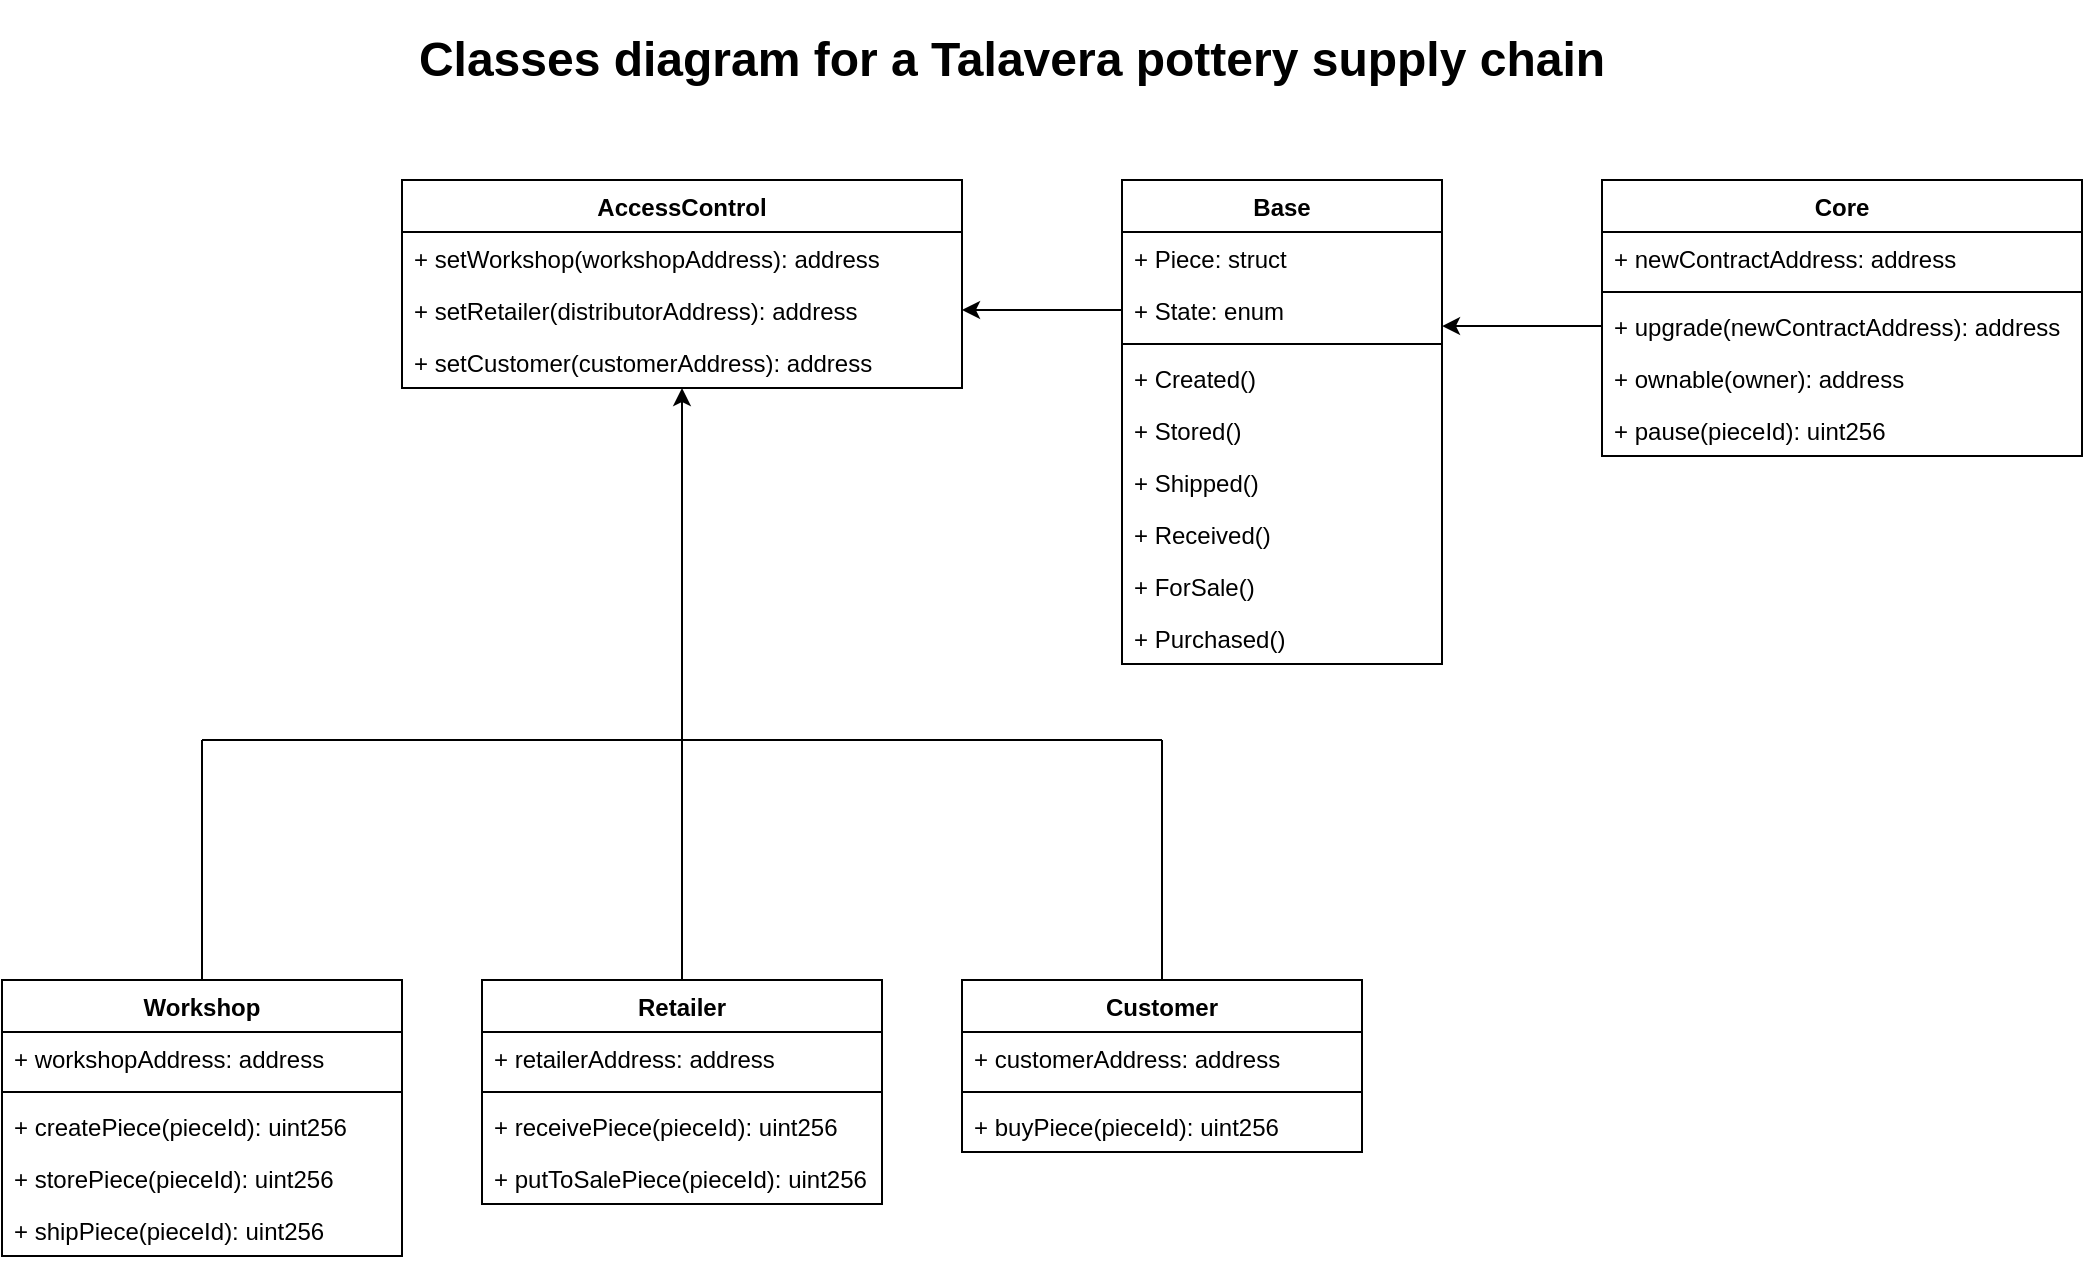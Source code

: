 <mxfile version="17.4.4" type="device"><diagram id="U3PlKrFdA0fjICIGdgNk" name="Page-1"><mxGraphModel dx="1108" dy="432" grid="1" gridSize="10" guides="1" tooltips="1" connect="1" arrows="1" fold="1" page="1" pageScale="1" pageWidth="1100" pageHeight="850" math="0" shadow="0"><root><mxCell id="0"/><mxCell id="1" parent="0"/><mxCell id="Zw-tFZFm8e0QOO2ZytR7-1" value="&lt;h1 align=&quot;center&quot;&gt;Classes diagram for a Talavera pottery supply chain&lt;br&gt;&lt;/h1&gt;" style="text;html=1;strokeColor=none;fillColor=none;spacing=5;spacingTop=-20;whiteSpace=wrap;overflow=hidden;rounded=0;align=center;" vertex="1" parent="1"><mxGeometry x="40" y="40" width="1010" height="50" as="geometry"/></mxCell><mxCell id="Zw-tFZFm8e0QOO2ZytR7-6" value="AccessControl" style="swimlane;fontStyle=1;childLayout=stackLayout;horizontal=1;startSize=26;fillColor=none;horizontalStack=0;resizeParent=1;resizeParentMax=0;resizeLast=0;collapsible=1;marginBottom=0;" vertex="1" parent="1"><mxGeometry x="240" y="120" width="280" height="104" as="geometry"/></mxCell><mxCell id="Zw-tFZFm8e0QOO2ZytR7-7" value="+ setWorkshop(workshopAddress): address" style="text;strokeColor=none;fillColor=none;align=left;verticalAlign=top;spacingLeft=4;spacingRight=4;overflow=hidden;rotatable=0;points=[[0,0.5],[1,0.5]];portConstraint=eastwest;" vertex="1" parent="Zw-tFZFm8e0QOO2ZytR7-6"><mxGeometry y="26" width="280" height="26" as="geometry"/></mxCell><mxCell id="Zw-tFZFm8e0QOO2ZytR7-8" value="+ setRetailer(distributorAddress): address" style="text;strokeColor=none;fillColor=none;align=left;verticalAlign=top;spacingLeft=4;spacingRight=4;overflow=hidden;rotatable=0;points=[[0,0.5],[1,0.5]];portConstraint=eastwest;" vertex="1" parent="Zw-tFZFm8e0QOO2ZytR7-6"><mxGeometry y="52" width="280" height="26" as="geometry"/></mxCell><mxCell id="Zw-tFZFm8e0QOO2ZytR7-9" value="+ setCustomer(customerAddress): address" style="text;strokeColor=none;fillColor=none;align=left;verticalAlign=top;spacingLeft=4;spacingRight=4;overflow=hidden;rotatable=0;points=[[0,0.5],[1,0.5]];portConstraint=eastwest;" vertex="1" parent="Zw-tFZFm8e0QOO2ZytR7-6"><mxGeometry y="78" width="280" height="26" as="geometry"/></mxCell><mxCell id="Zw-tFZFm8e0QOO2ZytR7-10" value="Workshop" style="swimlane;fontStyle=1;align=center;verticalAlign=top;childLayout=stackLayout;horizontal=1;startSize=26;horizontalStack=0;resizeParent=1;resizeParentMax=0;resizeLast=0;collapsible=1;marginBottom=0;" vertex="1" parent="1"><mxGeometry x="40" y="520" width="200" height="138" as="geometry"/></mxCell><mxCell id="Zw-tFZFm8e0QOO2ZytR7-11" value="+ workshopAddress: address" style="text;strokeColor=none;fillColor=none;align=left;verticalAlign=top;spacingLeft=4;spacingRight=4;overflow=hidden;rotatable=0;points=[[0,0.5],[1,0.5]];portConstraint=eastwest;" vertex="1" parent="Zw-tFZFm8e0QOO2ZytR7-10"><mxGeometry y="26" width="200" height="26" as="geometry"/></mxCell><mxCell id="Zw-tFZFm8e0QOO2ZytR7-12" value="" style="line;strokeWidth=1;fillColor=none;align=left;verticalAlign=middle;spacingTop=-1;spacingLeft=3;spacingRight=3;rotatable=0;labelPosition=right;points=[];portConstraint=eastwest;" vertex="1" parent="Zw-tFZFm8e0QOO2ZytR7-10"><mxGeometry y="52" width="200" height="8" as="geometry"/></mxCell><mxCell id="Zw-tFZFm8e0QOO2ZytR7-13" value="+ createPiece(pieceId): uint256" style="text;strokeColor=none;fillColor=none;align=left;verticalAlign=top;spacingLeft=4;spacingRight=4;overflow=hidden;rotatable=0;points=[[0,0.5],[1,0.5]];portConstraint=eastwest;" vertex="1" parent="Zw-tFZFm8e0QOO2ZytR7-10"><mxGeometry y="60" width="200" height="26" as="geometry"/></mxCell><mxCell id="Zw-tFZFm8e0QOO2ZytR7-16" value="+ storePiece(pieceId): uint256" style="text;strokeColor=none;fillColor=none;align=left;verticalAlign=top;spacingLeft=4;spacingRight=4;overflow=hidden;rotatable=0;points=[[0,0.5],[1,0.5]];portConstraint=eastwest;" vertex="1" parent="Zw-tFZFm8e0QOO2ZytR7-10"><mxGeometry y="86" width="200" height="26" as="geometry"/></mxCell><mxCell id="Zw-tFZFm8e0QOO2ZytR7-17" value="+ shipPiece(pieceId): uint256" style="text;strokeColor=none;fillColor=none;align=left;verticalAlign=top;spacingLeft=4;spacingRight=4;overflow=hidden;rotatable=0;points=[[0,0.5],[1,0.5]];portConstraint=eastwest;" vertex="1" parent="Zw-tFZFm8e0QOO2ZytR7-10"><mxGeometry y="112" width="200" height="26" as="geometry"/></mxCell><mxCell id="Zw-tFZFm8e0QOO2ZytR7-18" value="Retailer" style="swimlane;fontStyle=1;align=center;verticalAlign=top;childLayout=stackLayout;horizontal=1;startSize=26;horizontalStack=0;resizeParent=1;resizeParentMax=0;resizeLast=0;collapsible=1;marginBottom=0;" vertex="1" parent="1"><mxGeometry x="280" y="520" width="200" height="112" as="geometry"/></mxCell><mxCell id="Zw-tFZFm8e0QOO2ZytR7-19" value="+ retailerAddress: address" style="text;strokeColor=none;fillColor=none;align=left;verticalAlign=top;spacingLeft=4;spacingRight=4;overflow=hidden;rotatable=0;points=[[0,0.5],[1,0.5]];portConstraint=eastwest;" vertex="1" parent="Zw-tFZFm8e0QOO2ZytR7-18"><mxGeometry y="26" width="200" height="26" as="geometry"/></mxCell><mxCell id="Zw-tFZFm8e0QOO2ZytR7-20" value="" style="line;strokeWidth=1;fillColor=none;align=left;verticalAlign=middle;spacingTop=-1;spacingLeft=3;spacingRight=3;rotatable=0;labelPosition=right;points=[];portConstraint=eastwest;" vertex="1" parent="Zw-tFZFm8e0QOO2ZytR7-18"><mxGeometry y="52" width="200" height="8" as="geometry"/></mxCell><mxCell id="Zw-tFZFm8e0QOO2ZytR7-21" value="+ receivePiece(pieceId): uint256" style="text;strokeColor=none;fillColor=none;align=left;verticalAlign=top;spacingLeft=4;spacingRight=4;overflow=hidden;rotatable=0;points=[[0,0.5],[1,0.5]];portConstraint=eastwest;" vertex="1" parent="Zw-tFZFm8e0QOO2ZytR7-18"><mxGeometry y="60" width="200" height="26" as="geometry"/></mxCell><mxCell id="Zw-tFZFm8e0QOO2ZytR7-22" value="+ putToSalePiece(pieceId): uint256" style="text;strokeColor=none;fillColor=none;align=left;verticalAlign=top;spacingLeft=4;spacingRight=4;overflow=hidden;rotatable=0;points=[[0,0.5],[1,0.5]];portConstraint=eastwest;" vertex="1" parent="Zw-tFZFm8e0QOO2ZytR7-18"><mxGeometry y="86" width="200" height="26" as="geometry"/></mxCell><mxCell id="Zw-tFZFm8e0QOO2ZytR7-24" value="Customer" style="swimlane;fontStyle=1;align=center;verticalAlign=top;childLayout=stackLayout;horizontal=1;startSize=26;horizontalStack=0;resizeParent=1;resizeParentMax=0;resizeLast=0;collapsible=1;marginBottom=0;" vertex="1" parent="1"><mxGeometry x="520" y="520" width="200" height="86" as="geometry"/></mxCell><mxCell id="Zw-tFZFm8e0QOO2ZytR7-25" value="+ customerAddress: address" style="text;strokeColor=none;fillColor=none;align=left;verticalAlign=top;spacingLeft=4;spacingRight=4;overflow=hidden;rotatable=0;points=[[0,0.5],[1,0.5]];portConstraint=eastwest;" vertex="1" parent="Zw-tFZFm8e0QOO2ZytR7-24"><mxGeometry y="26" width="200" height="26" as="geometry"/></mxCell><mxCell id="Zw-tFZFm8e0QOO2ZytR7-26" value="" style="line;strokeWidth=1;fillColor=none;align=left;verticalAlign=middle;spacingTop=-1;spacingLeft=3;spacingRight=3;rotatable=0;labelPosition=right;points=[];portConstraint=eastwest;" vertex="1" parent="Zw-tFZFm8e0QOO2ZytR7-24"><mxGeometry y="52" width="200" height="8" as="geometry"/></mxCell><mxCell id="Zw-tFZFm8e0QOO2ZytR7-27" value="+ buyPiece(pieceId): uint256" style="text;strokeColor=none;fillColor=none;align=left;verticalAlign=top;spacingLeft=4;spacingRight=4;overflow=hidden;rotatable=0;points=[[0,0.5],[1,0.5]];portConstraint=eastwest;" vertex="1" parent="Zw-tFZFm8e0QOO2ZytR7-24"><mxGeometry y="60" width="200" height="26" as="geometry"/></mxCell><mxCell id="Zw-tFZFm8e0QOO2ZytR7-29" value="" style="endArrow=none;html=1;rounded=0;" edge="1" parent="1"><mxGeometry width="50" height="50" relative="1" as="geometry"><mxPoint x="140" y="400" as="sourcePoint"/><mxPoint x="620" y="400" as="targetPoint"/></mxGeometry></mxCell><mxCell id="Zw-tFZFm8e0QOO2ZytR7-30" value="" style="endArrow=none;html=1;rounded=0;exitX=0.5;exitY=0;exitDx=0;exitDy=0;" edge="1" parent="1" source="Zw-tFZFm8e0QOO2ZytR7-10"><mxGeometry width="50" height="50" relative="1" as="geometry"><mxPoint x="340" y="340" as="sourcePoint"/><mxPoint x="140" y="400" as="targetPoint"/></mxGeometry></mxCell><mxCell id="Zw-tFZFm8e0QOO2ZytR7-31" value="" style="endArrow=none;html=1;rounded=0;exitX=0.5;exitY=0;exitDx=0;exitDy=0;" edge="1" parent="1" source="Zw-tFZFm8e0QOO2ZytR7-18"><mxGeometry width="50" height="50" relative="1" as="geometry"><mxPoint x="340" y="340" as="sourcePoint"/><mxPoint x="380" y="270" as="targetPoint"/></mxGeometry></mxCell><mxCell id="Zw-tFZFm8e0QOO2ZytR7-32" value="" style="endArrow=none;html=1;rounded=0;exitX=0.5;exitY=0;exitDx=0;exitDy=0;" edge="1" parent="1" source="Zw-tFZFm8e0QOO2ZytR7-24"><mxGeometry width="50" height="50" relative="1" as="geometry"><mxPoint x="340" y="340" as="sourcePoint"/><mxPoint x="620" y="400" as="targetPoint"/></mxGeometry></mxCell><mxCell id="Zw-tFZFm8e0QOO2ZytR7-33" value="" style="endArrow=classic;html=1;rounded=0;entryX=0.5;entryY=1;entryDx=0;entryDy=0;" edge="1" parent="1" target="Zw-tFZFm8e0QOO2ZytR7-6"><mxGeometry width="50" height="50" relative="1" as="geometry"><mxPoint x="380" y="270" as="sourcePoint"/><mxPoint x="390" y="290" as="targetPoint"/></mxGeometry></mxCell><mxCell id="Zw-tFZFm8e0QOO2ZytR7-34" value="Base" style="swimlane;fontStyle=1;align=center;verticalAlign=top;childLayout=stackLayout;horizontal=1;startSize=26;horizontalStack=0;resizeParent=1;resizeParentMax=0;resizeLast=0;collapsible=1;marginBottom=0;" vertex="1" parent="1"><mxGeometry x="600" y="120" width="160" height="242" as="geometry"/></mxCell><mxCell id="Zw-tFZFm8e0QOO2ZytR7-35" value="+ Piece: struct" style="text;strokeColor=none;fillColor=none;align=left;verticalAlign=top;spacingLeft=4;spacingRight=4;overflow=hidden;rotatable=0;points=[[0,0.5],[1,0.5]];portConstraint=eastwest;" vertex="1" parent="Zw-tFZFm8e0QOO2ZytR7-34"><mxGeometry y="26" width="160" height="26" as="geometry"/></mxCell><mxCell id="Zw-tFZFm8e0QOO2ZytR7-39" value="+ State: enum" style="text;strokeColor=none;fillColor=none;align=left;verticalAlign=top;spacingLeft=4;spacingRight=4;overflow=hidden;rotatable=0;points=[[0,0.5],[1,0.5]];portConstraint=eastwest;" vertex="1" parent="Zw-tFZFm8e0QOO2ZytR7-34"><mxGeometry y="52" width="160" height="26" as="geometry"/></mxCell><mxCell id="Zw-tFZFm8e0QOO2ZytR7-36" value="" style="line;strokeWidth=1;fillColor=none;align=left;verticalAlign=middle;spacingTop=-1;spacingLeft=3;spacingRight=3;rotatable=0;labelPosition=right;points=[];portConstraint=eastwest;" vertex="1" parent="Zw-tFZFm8e0QOO2ZytR7-34"><mxGeometry y="78" width="160" height="8" as="geometry"/></mxCell><mxCell id="Zw-tFZFm8e0QOO2ZytR7-37" value="+ Created()" style="text;strokeColor=none;fillColor=none;align=left;verticalAlign=top;spacingLeft=4;spacingRight=4;overflow=hidden;rotatable=0;points=[[0,0.5],[1,0.5]];portConstraint=eastwest;" vertex="1" parent="Zw-tFZFm8e0QOO2ZytR7-34"><mxGeometry y="86" width="160" height="26" as="geometry"/></mxCell><mxCell id="Zw-tFZFm8e0QOO2ZytR7-40" value="+ Stored()" style="text;strokeColor=none;fillColor=none;align=left;verticalAlign=top;spacingLeft=4;spacingRight=4;overflow=hidden;rotatable=0;points=[[0,0.5],[1,0.5]];portConstraint=eastwest;" vertex="1" parent="Zw-tFZFm8e0QOO2ZytR7-34"><mxGeometry y="112" width="160" height="26" as="geometry"/></mxCell><mxCell id="Zw-tFZFm8e0QOO2ZytR7-41" value="+ Shipped()" style="text;strokeColor=none;fillColor=none;align=left;verticalAlign=top;spacingLeft=4;spacingRight=4;overflow=hidden;rotatable=0;points=[[0,0.5],[1,0.5]];portConstraint=eastwest;" vertex="1" parent="Zw-tFZFm8e0QOO2ZytR7-34"><mxGeometry y="138" width="160" height="26" as="geometry"/></mxCell><mxCell id="Zw-tFZFm8e0QOO2ZytR7-42" value="+ Received()" style="text;strokeColor=none;fillColor=none;align=left;verticalAlign=top;spacingLeft=4;spacingRight=4;overflow=hidden;rotatable=0;points=[[0,0.5],[1,0.5]];portConstraint=eastwest;" vertex="1" parent="Zw-tFZFm8e0QOO2ZytR7-34"><mxGeometry y="164" width="160" height="26" as="geometry"/></mxCell><mxCell id="Zw-tFZFm8e0QOO2ZytR7-43" value="+ ForSale()" style="text;strokeColor=none;fillColor=none;align=left;verticalAlign=top;spacingLeft=4;spacingRight=4;overflow=hidden;rotatable=0;points=[[0,0.5],[1,0.5]];portConstraint=eastwest;" vertex="1" parent="Zw-tFZFm8e0QOO2ZytR7-34"><mxGeometry y="190" width="160" height="26" as="geometry"/></mxCell><mxCell id="Zw-tFZFm8e0QOO2ZytR7-44" value="+ Purchased()" style="text;strokeColor=none;fillColor=none;align=left;verticalAlign=top;spacingLeft=4;spacingRight=4;overflow=hidden;rotatable=0;points=[[0,0.5],[1,0.5]];portConstraint=eastwest;" vertex="1" parent="Zw-tFZFm8e0QOO2ZytR7-34"><mxGeometry y="216" width="160" height="26" as="geometry"/></mxCell><mxCell id="Zw-tFZFm8e0QOO2ZytR7-45" style="edgeStyle=orthogonalEdgeStyle;rounded=0;orthogonalLoop=1;jettySize=auto;html=1;exitX=0;exitY=0.5;exitDx=0;exitDy=0;entryX=1;entryY=0.5;entryDx=0;entryDy=0;" edge="1" parent="1" source="Zw-tFZFm8e0QOO2ZytR7-39" target="Zw-tFZFm8e0QOO2ZytR7-8"><mxGeometry relative="1" as="geometry"/></mxCell><mxCell id="Zw-tFZFm8e0QOO2ZytR7-46" value="Core" style="swimlane;fontStyle=1;align=center;verticalAlign=top;childLayout=stackLayout;horizontal=1;startSize=26;horizontalStack=0;resizeParent=1;resizeParentMax=0;resizeLast=0;collapsible=1;marginBottom=0;" vertex="1" parent="1"><mxGeometry x="840" y="120" width="240" height="138" as="geometry"/></mxCell><mxCell id="Zw-tFZFm8e0QOO2ZytR7-47" value="+ newContractAddress: address" style="text;strokeColor=none;fillColor=none;align=left;verticalAlign=top;spacingLeft=4;spacingRight=4;overflow=hidden;rotatable=0;points=[[0,0.5],[1,0.5]];portConstraint=eastwest;" vertex="1" parent="Zw-tFZFm8e0QOO2ZytR7-46"><mxGeometry y="26" width="240" height="26" as="geometry"/></mxCell><mxCell id="Zw-tFZFm8e0QOO2ZytR7-48" value="" style="line;strokeWidth=1;fillColor=none;align=left;verticalAlign=middle;spacingTop=-1;spacingLeft=3;spacingRight=3;rotatable=0;labelPosition=right;points=[];portConstraint=eastwest;" vertex="1" parent="Zw-tFZFm8e0QOO2ZytR7-46"><mxGeometry y="52" width="240" height="8" as="geometry"/></mxCell><mxCell id="Zw-tFZFm8e0QOO2ZytR7-49" value="+ upgrade(newContractAddress): address" style="text;strokeColor=none;fillColor=none;align=left;verticalAlign=top;spacingLeft=4;spacingRight=4;overflow=hidden;rotatable=0;points=[[0,0.5],[1,0.5]];portConstraint=eastwest;" vertex="1" parent="Zw-tFZFm8e0QOO2ZytR7-46"><mxGeometry y="60" width="240" height="26" as="geometry"/></mxCell><mxCell id="Zw-tFZFm8e0QOO2ZytR7-50" value="+ ownable(owner): address" style="text;strokeColor=none;fillColor=none;align=left;verticalAlign=top;spacingLeft=4;spacingRight=4;overflow=hidden;rotatable=0;points=[[0,0.5],[1,0.5]];portConstraint=eastwest;" vertex="1" parent="Zw-tFZFm8e0QOO2ZytR7-46"><mxGeometry y="86" width="240" height="26" as="geometry"/></mxCell><mxCell id="Zw-tFZFm8e0QOO2ZytR7-51" value="+ pause(pieceId): uint256" style="text;strokeColor=none;fillColor=none;align=left;verticalAlign=top;spacingLeft=4;spacingRight=4;overflow=hidden;rotatable=0;points=[[0,0.5],[1,0.5]];portConstraint=eastwest;" vertex="1" parent="Zw-tFZFm8e0QOO2ZytR7-46"><mxGeometry y="112" width="240" height="26" as="geometry"/></mxCell><mxCell id="Zw-tFZFm8e0QOO2ZytR7-52" style="edgeStyle=orthogonalEdgeStyle;rounded=0;orthogonalLoop=1;jettySize=auto;html=1;exitX=0;exitY=0.5;exitDx=0;exitDy=0;entryX=1;entryY=0.808;entryDx=0;entryDy=0;entryPerimeter=0;" edge="1" parent="1" source="Zw-tFZFm8e0QOO2ZytR7-49" target="Zw-tFZFm8e0QOO2ZytR7-39"><mxGeometry relative="1" as="geometry"/></mxCell></root></mxGraphModel></diagram></mxfile>